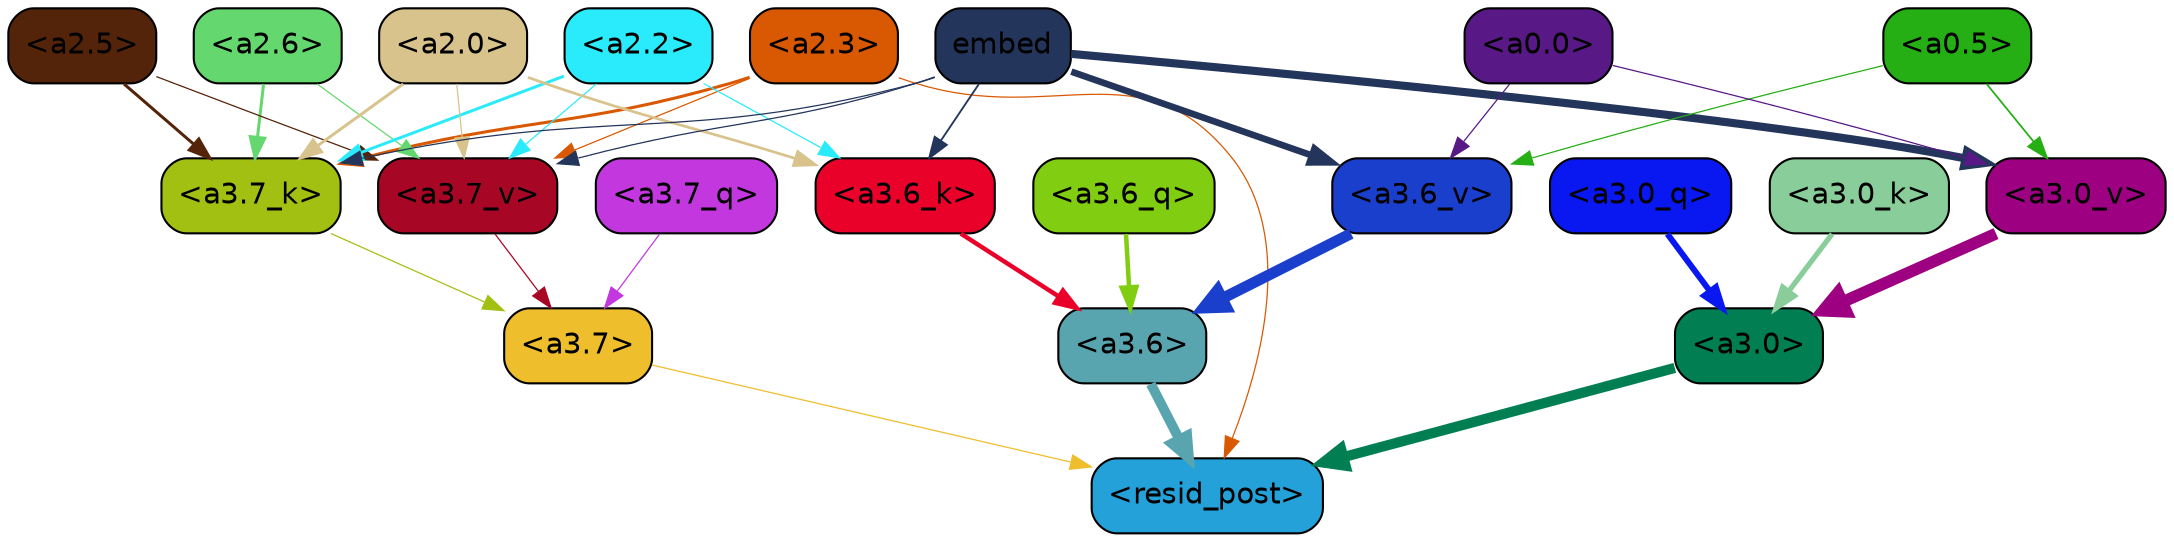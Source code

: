 strict digraph "" {
	graph [bgcolor=transparent,
		layout=dot,
		overlap=false,
		splines=true
	];
	"<a3.7>"	[color=black,
		fillcolor="#efbe2c",
		fontname=Helvetica,
		shape=box,
		style="filled, rounded"];
	"<resid_post>"	[color=black,
		fillcolor="#25a1d9",
		fontname=Helvetica,
		shape=box,
		style="filled, rounded"];
	"<a3.7>" -> "<resid_post>"	[color="#efbe2c",
		penwidth=0.6];
	"<a3.6>"	[color=black,
		fillcolor="#58a5af",
		fontname=Helvetica,
		shape=box,
		style="filled, rounded"];
	"<a3.6>" -> "<resid_post>"	[color="#58a5af",
		penwidth=4.746312499046326];
	"<a3.0>"	[color=black,
		fillcolor="#017f53",
		fontname=Helvetica,
		shape=box,
		style="filled, rounded"];
	"<a3.0>" -> "<resid_post>"	[color="#017f53",
		penwidth=4.896343111991882];
	"<a2.3>"	[color=black,
		fillcolor="#d95903",
		fontname=Helvetica,
		shape=box,
		style="filled, rounded"];
	"<a2.3>" -> "<resid_post>"	[color="#d95903",
		penwidth=0.6];
	"<a3.7_k>"	[color=black,
		fillcolor="#a2c012",
		fontname=Helvetica,
		shape=box,
		style="filled, rounded"];
	"<a2.3>" -> "<a3.7_k>"	[color="#d95903",
		penwidth=1.467104621231556];
	"<a3.7_v>"	[color=black,
		fillcolor="#a70725",
		fontname=Helvetica,
		shape=box,
		style="filled, rounded"];
	"<a2.3>" -> "<a3.7_v>"	[color="#d95903",
		penwidth=0.6];
	"<a3.7_q>"	[color=black,
		fillcolor="#c337df",
		fontname=Helvetica,
		shape=box,
		style="filled, rounded"];
	"<a3.7_q>" -> "<a3.7>"	[color="#c337df",
		penwidth=0.6];
	"<a3.6_q>"	[color=black,
		fillcolor="#81cd11",
		fontname=Helvetica,
		shape=box,
		style="filled, rounded"];
	"<a3.6_q>" -> "<a3.6>"	[color="#81cd11",
		penwidth=2.160832464694977];
	"<a3.0_q>"	[color=black,
		fillcolor="#0918f1",
		fontname=Helvetica,
		shape=box,
		style="filled, rounded"];
	"<a3.0_q>" -> "<a3.0>"	[color="#0918f1",
		penwidth=2.870753765106201];
	"<a3.7_k>" -> "<a3.7>"	[color="#a2c012",
		penwidth=0.6];
	"<a3.6_k>"	[color=black,
		fillcolor="#ea0129",
		fontname=Helvetica,
		shape=box,
		style="filled, rounded"];
	"<a3.6_k>" -> "<a3.6>"	[color="#ea0129",
		penwidth=2.13908451795578];
	"<a3.0_k>"	[color=black,
		fillcolor="#89ce9a",
		fontname=Helvetica,
		shape=box,
		style="filled, rounded"];
	"<a3.0_k>" -> "<a3.0>"	[color="#89ce9a",
		penwidth=2.520303964614868];
	"<a3.7_v>" -> "<a3.7>"	[color="#a70725",
		penwidth=0.6];
	"<a3.6_v>"	[color=black,
		fillcolor="#1a3fcc",
		fontname=Helvetica,
		shape=box,
		style="filled, rounded"];
	"<a3.6_v>" -> "<a3.6>"	[color="#1a3fcc",
		penwidth=5.297133803367615];
	"<a3.0_v>"	[color=black,
		fillcolor="#9d0182",
		fontname=Helvetica,
		shape=box,
		style="filled, rounded"];
	"<a3.0_v>" -> "<a3.0>"	[color="#9d0182",
		penwidth=5.680712580680847];
	"<a2.6>"	[color=black,
		fillcolor="#64d86e",
		fontname=Helvetica,
		shape=box,
		style="filled, rounded"];
	"<a2.6>" -> "<a3.7_k>"	[color="#64d86e",
		penwidth=1.4453159049153328];
	"<a2.6>" -> "<a3.7_v>"	[color="#64d86e",
		penwidth=0.6];
	"<a2.5>"	[color=black,
		fillcolor="#54240a",
		fontname=Helvetica,
		shape=box,
		style="filled, rounded"];
	"<a2.5>" -> "<a3.7_k>"	[color="#54240a",
		penwidth=1.4526091292500496];
	"<a2.5>" -> "<a3.7_v>"	[color="#54240a",
		penwidth=0.6];
	"<a2.2>"	[color=black,
		fillcolor="#2aebfb",
		fontname=Helvetica,
		shape=box,
		style="filled, rounded"];
	"<a2.2>" -> "<a3.7_k>"	[color="#2aebfb",
		penwidth=1.4310357049107552];
	"<a2.2>" -> "<a3.6_k>"	[color="#2aebfb",
		penwidth=0.6];
	"<a2.2>" -> "<a3.7_v>"	[color="#2aebfb",
		penwidth=0.6];
	"<a2.0>"	[color=black,
		fillcolor="#d8c38d",
		fontname=Helvetica,
		shape=box,
		style="filled, rounded"];
	"<a2.0>" -> "<a3.7_k>"	[color="#d8c38d",
		penwidth=1.4314699843525887];
	"<a2.0>" -> "<a3.6_k>"	[color="#d8c38d",
		penwidth=1.2950235605239868];
	"<a2.0>" -> "<a3.7_v>"	[color="#d8c38d",
		penwidth=0.6];
	embed	[color=black,
		fillcolor="#24355b",
		fontname=Helvetica,
		shape=box,
		style="filled, rounded"];
	embed -> "<a3.7_k>"	[color="#24355b",
		penwidth=0.6];
	embed -> "<a3.6_k>"	[color="#24355b",
		penwidth=0.891706109046936];
	embed -> "<a3.7_v>"	[color="#24355b",
		penwidth=0.6];
	embed -> "<a3.6_v>"	[color="#24355b",
		penwidth=3.1766927242279053];
	embed -> "<a3.0_v>"	[color="#24355b",
		penwidth=3.9005755856633186];
	"<a0.5>"	[color=black,
		fillcolor="#26ae15",
		fontname=Helvetica,
		shape=box,
		style="filled, rounded"];
	"<a0.5>" -> "<a3.6_v>"	[color="#26ae15",
		penwidth=0.6];
	"<a0.5>" -> "<a3.0_v>"	[color="#26ae15",
		penwidth=0.8493617177009583];
	"<a0.0>"	[color=black,
		fillcolor="#581986",
		fontname=Helvetica,
		shape=box,
		style="filled, rounded"];
	"<a0.0>" -> "<a3.6_v>"	[color="#581986",
		penwidth=0.6];
	"<a0.0>" -> "<a3.0_v>"	[color="#581986",
		penwidth=0.6];
}
